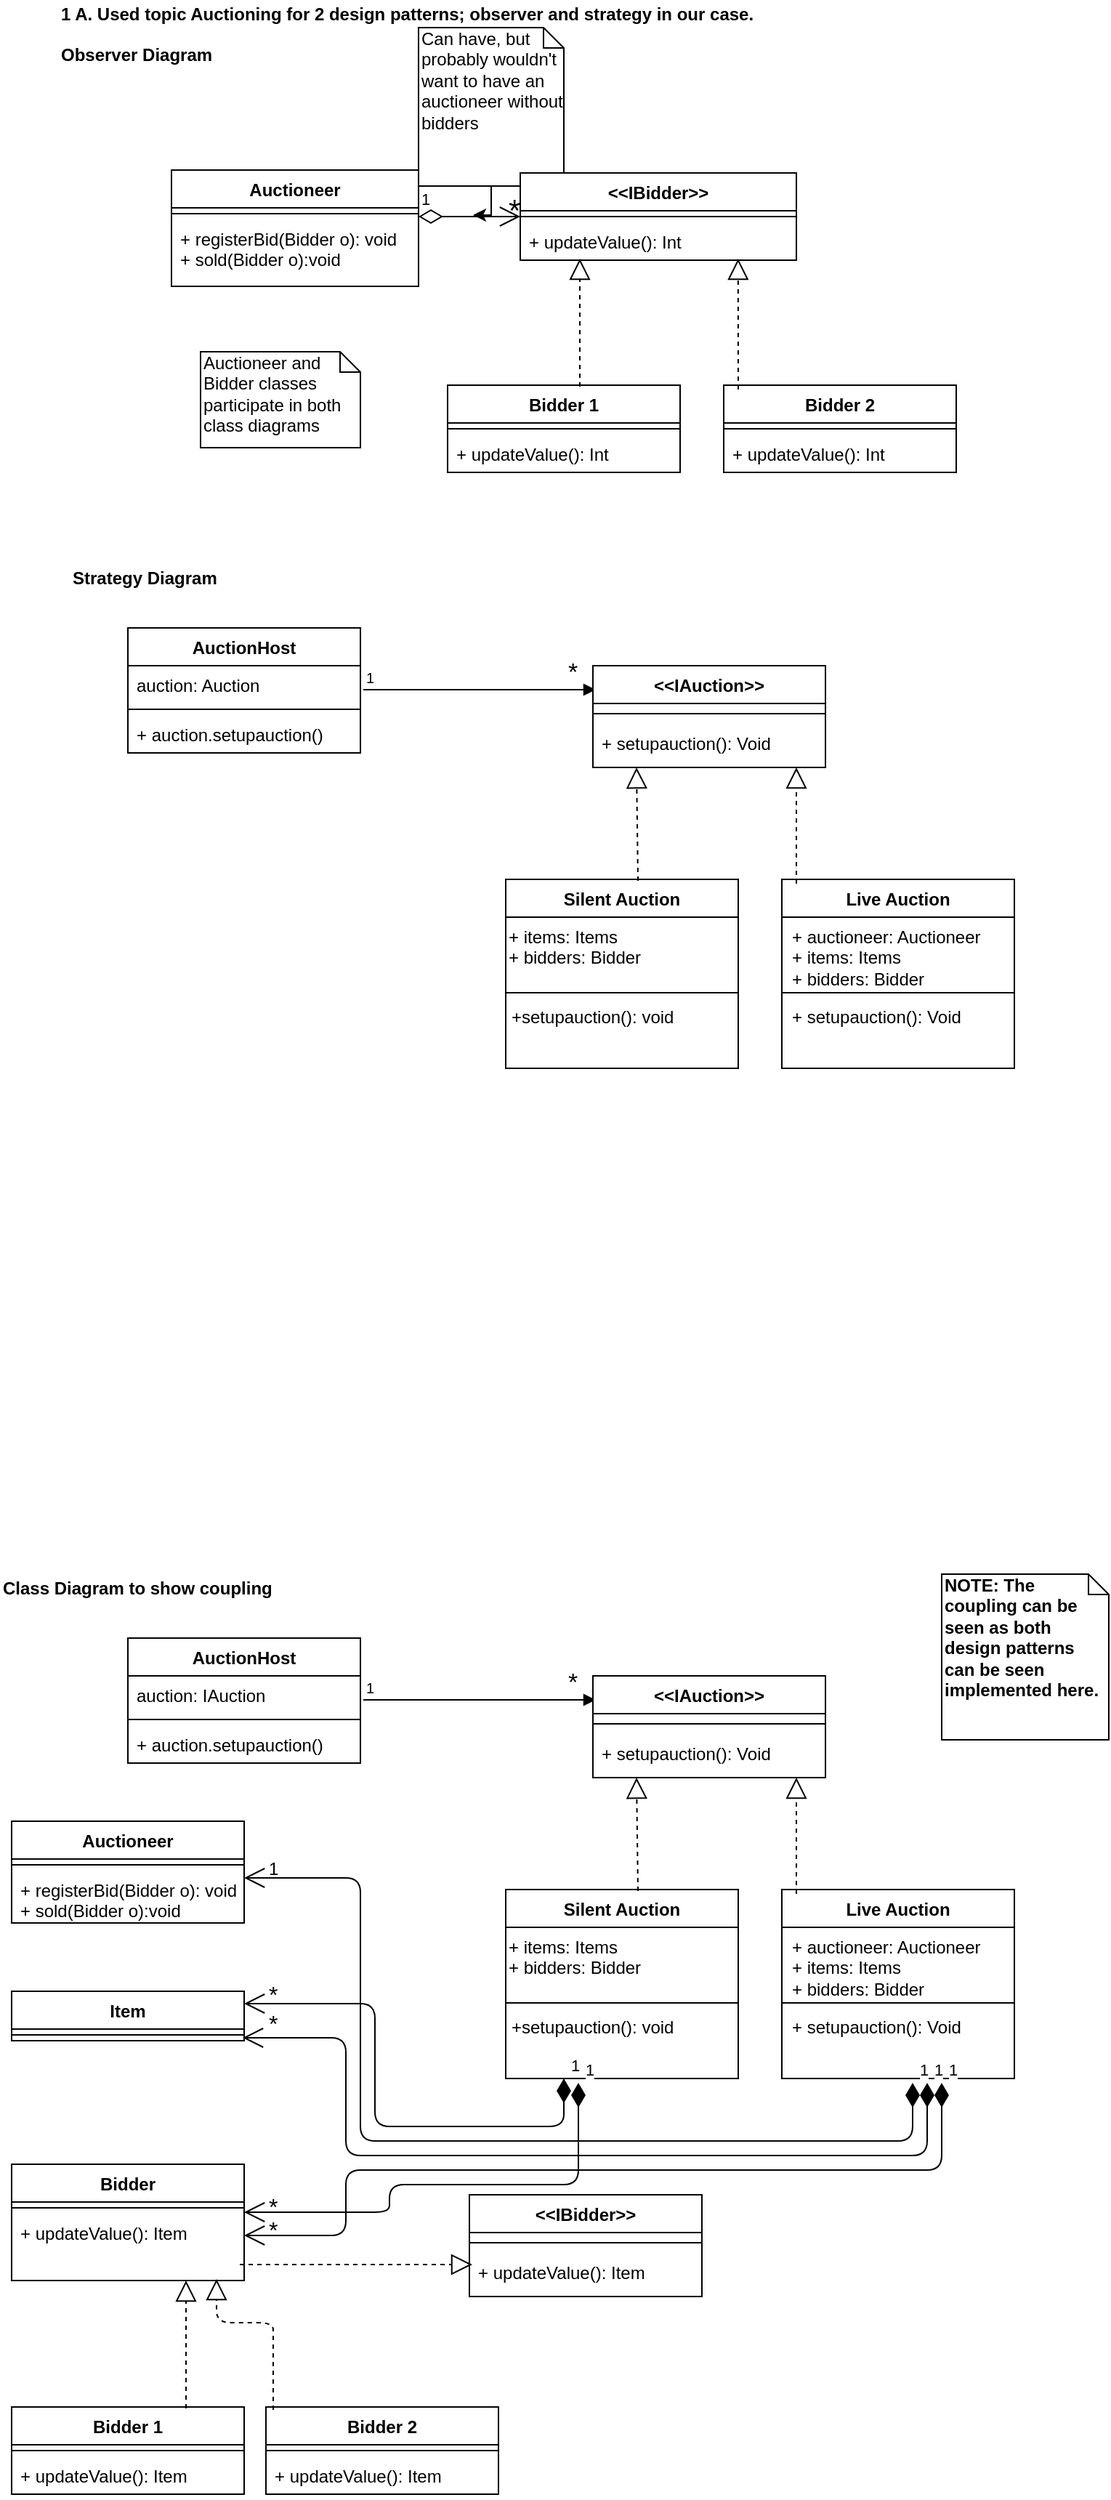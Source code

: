 <mxfile version="11.3.1" type="google" pages="1"><diagram id="iO-_6580WDwSa3CyobaQ" name="Page-1"><mxGraphModel dx="1038" dy="585" grid="1" gridSize="10" guides="1" tooltips="1" connect="1" arrows="1" fold="1" page="1" pageScale="1" pageWidth="850" pageHeight="1100" math="0" shadow="0"><root><mxCell id="0"/><mxCell id="1" parent="0"/><mxCell id="p7upY1fIDmewUziwC_lK-5" value="Can have, but probably wouldn't want to have an auctioneer without bidders" style="shape=note;whiteSpace=wrap;html=1;size=14;verticalAlign=top;align=left;spacingTop=-6;" parent="1" vertex="1"><mxGeometry x="310" y="51" width="100" height="109" as="geometry"/></mxCell><mxCell id="p7upY1fIDmewUziwC_lK-1" value="&lt;&lt;IBidder&gt;&gt;" style="swimlane;fontStyle=1;align=center;verticalAlign=top;childLayout=stackLayout;horizontal=1;startSize=26;horizontalStack=0;resizeParent=1;resizeParentMax=0;resizeLast=0;collapsible=1;marginBottom=0;" parent="1" vertex="1"><mxGeometry x="380" y="151" width="190" height="60" as="geometry"/></mxCell><mxCell id="p7upY1fIDmewUziwC_lK-3" value="" style="line;strokeWidth=1;fillColor=none;align=left;verticalAlign=middle;spacingTop=-1;spacingLeft=3;spacingRight=3;rotatable=0;labelPosition=right;points=[];portConstraint=eastwest;" parent="p7upY1fIDmewUziwC_lK-1" vertex="1"><mxGeometry y="26" width="190" height="8" as="geometry"/></mxCell><mxCell id="p7upY1fIDmewUziwC_lK-4" value="+ updateValue(): Int" style="text;strokeColor=none;fillColor=none;align=left;verticalAlign=top;spacingLeft=4;spacingRight=4;overflow=hidden;rotatable=0;points=[[0,0.5],[1,0.5]];portConstraint=eastwest;" parent="p7upY1fIDmewUziwC_lK-1" vertex="1"><mxGeometry y="34" width="190" height="26" as="geometry"/></mxCell><mxCell id="p7upY1fIDmewUziwC_lK-23" style="edgeStyle=orthogonalEdgeStyle;rounded=0;orthogonalLoop=1;jettySize=auto;html=1;" parent="1" source="p7upY1fIDmewUziwC_lK-5" edge="1"><mxGeometry relative="1" as="geometry"><mxPoint x="347" y="180" as="targetPoint"/></mxGeometry></mxCell><mxCell id="p7upY1fIDmewUziwC_lK-6" value="1 A. Used topic Auctioning for 2 design patterns; observer and strategy in our case." style="text;html=1;resizable=0;points=[];autosize=1;align=left;verticalAlign=top;spacingTop=-4;fontStyle=1" parent="1" vertex="1"><mxGeometry x="62" y="32" width="460" height="20" as="geometry"/></mxCell><mxCell id="p7upY1fIDmewUziwC_lK-7" value="Bidder 1" style="swimlane;fontStyle=1;align=center;verticalAlign=top;childLayout=stackLayout;horizontal=1;startSize=26;horizontalStack=0;resizeParent=1;resizeParentMax=0;resizeLast=0;collapsible=1;marginBottom=0;" parent="1" vertex="1"><mxGeometry x="330" y="297" width="160" height="60" as="geometry"/></mxCell><mxCell id="p7upY1fIDmewUziwC_lK-9" value="" style="line;strokeWidth=1;fillColor=none;align=left;verticalAlign=middle;spacingTop=-1;spacingLeft=3;spacingRight=3;rotatable=0;labelPosition=right;points=[];portConstraint=eastwest;" parent="p7upY1fIDmewUziwC_lK-7" vertex="1"><mxGeometry y="26" width="160" height="8" as="geometry"/></mxCell><mxCell id="p7upY1fIDmewUziwC_lK-10" value="+ updateValue(): Int" style="text;strokeColor=none;fillColor=none;align=left;verticalAlign=top;spacingLeft=4;spacingRight=4;overflow=hidden;rotatable=0;points=[[0,0.5],[1,0.5]];portConstraint=eastwest;" parent="p7upY1fIDmewUziwC_lK-7" vertex="1"><mxGeometry y="34" width="160" height="26" as="geometry"/></mxCell><mxCell id="p7upY1fIDmewUziwC_lK-11" value="Auctioneer" style="swimlane;fontStyle=1;align=center;verticalAlign=top;childLayout=stackLayout;horizontal=1;startSize=26;horizontalStack=0;resizeParent=1;resizeParentMax=0;resizeLast=0;collapsible=1;marginBottom=0;" parent="1" vertex="1"><mxGeometry x="140" y="149" width="170" height="80" as="geometry"/></mxCell><mxCell id="p7upY1fIDmewUziwC_lK-13" value="" style="line;strokeWidth=1;fillColor=none;align=left;verticalAlign=middle;spacingTop=-1;spacingLeft=3;spacingRight=3;rotatable=0;labelPosition=right;points=[];portConstraint=eastwest;" parent="p7upY1fIDmewUziwC_lK-11" vertex="1"><mxGeometry y="26" width="170" height="8" as="geometry"/></mxCell><mxCell id="p7upY1fIDmewUziwC_lK-14" value="+ registerBid(Bidder o): void&#10;+ sold(Bidder o):void" style="text;strokeColor=none;fillColor=none;align=left;verticalAlign=top;spacingLeft=4;spacingRight=4;overflow=hidden;rotatable=0;points=[[0,0.5],[1,0.5]];portConstraint=eastwest;" parent="p7upY1fIDmewUziwC_lK-11" vertex="1"><mxGeometry y="34" width="170" height="46" as="geometry"/></mxCell><mxCell id="p7upY1fIDmewUziwC_lK-15" value="Bidder 2" style="swimlane;fontStyle=1;align=center;verticalAlign=top;childLayout=stackLayout;horizontal=1;startSize=26;horizontalStack=0;resizeParent=1;resizeParentMax=0;resizeLast=0;collapsible=1;marginBottom=0;" parent="1" vertex="1"><mxGeometry x="520" y="297" width="160" height="60" as="geometry"/></mxCell><mxCell id="p7upY1fIDmewUziwC_lK-17" value="" style="line;strokeWidth=1;fillColor=none;align=left;verticalAlign=middle;spacingTop=-1;spacingLeft=3;spacingRight=3;rotatable=0;labelPosition=right;points=[];portConstraint=eastwest;" parent="p7upY1fIDmewUziwC_lK-15" vertex="1"><mxGeometry y="26" width="160" height="8" as="geometry"/></mxCell><mxCell id="p7upY1fIDmewUziwC_lK-18" value="+ updateValue(): Int" style="text;strokeColor=none;fillColor=none;align=left;verticalAlign=top;spacingLeft=4;spacingRight=4;overflow=hidden;rotatable=0;points=[[0,0.5],[1,0.5]];portConstraint=eastwest;" parent="p7upY1fIDmewUziwC_lK-15" vertex="1"><mxGeometry y="34" width="160" height="26" as="geometry"/></mxCell><mxCell id="p7upY1fIDmewUziwC_lK-19" value="" style="endArrow=block;dashed=1;endFill=0;endSize=12;html=1;" parent="1" edge="1"><mxGeometry width="160" relative="1" as="geometry"><mxPoint x="421" y="298" as="sourcePoint"/><mxPoint x="421" y="210" as="targetPoint"/></mxGeometry></mxCell><mxCell id="p7upY1fIDmewUziwC_lK-20" value="" style="endArrow=block;dashed=1;endFill=0;endSize=12;html=1;entryX=0.789;entryY=0.962;entryDx=0;entryDy=0;entryPerimeter=0;" parent="1" target="p7upY1fIDmewUziwC_lK-4" edge="1"><mxGeometry width="160" relative="1" as="geometry"><mxPoint x="530" y="300" as="sourcePoint"/><mxPoint x="521.04" y="224.488" as="targetPoint"/></mxGeometry></mxCell><mxCell id="p7upY1fIDmewUziwC_lK-21" value="1" style="endArrow=open;html=1;endSize=12;startArrow=diamondThin;startSize=14;startFill=0;edgeStyle=orthogonalEdgeStyle;align=left;verticalAlign=bottom;" parent="1" edge="1"><mxGeometry x="-1" y="3" relative="1" as="geometry"><mxPoint x="310" y="181" as="sourcePoint"/><mxPoint x="380" y="181" as="targetPoint"/></mxGeometry></mxCell><mxCell id="p7upY1fIDmewUziwC_lK-22" value="&lt;font style=&quot;font-size: 21px&quot;&gt;*&lt;/font&gt;" style="text;html=1;resizable=0;points=[];autosize=1;align=left;verticalAlign=top;spacingTop=-4;" parent="1" vertex="1"><mxGeometry x="370" y="161" width="20" height="20" as="geometry"/></mxCell><mxCell id="p7upY1fIDmewUziwC_lK-24" value="Strategy Diagram" style="text;html=1;resizable=0;points=[];autosize=1;align=left;verticalAlign=top;spacingTop=-4;fontStyle=1" parent="1" vertex="1"><mxGeometry x="70" y="420" width="110" height="20" as="geometry"/></mxCell><mxCell id="p7upY1fIDmewUziwC_lK-25" value="Observer Diagram" style="text;html=1;resizable=0;points=[];autosize=1;align=left;verticalAlign=top;spacingTop=-4;fontStyle=1" parent="1" vertex="1"><mxGeometry x="62" y="60" width="110" height="20" as="geometry"/></mxCell><mxCell id="p7upY1fIDmewUziwC_lK-26" value="AuctionHost" style="swimlane;fontStyle=1;align=center;verticalAlign=top;childLayout=stackLayout;horizontal=1;startSize=26;horizontalStack=0;resizeParent=1;resizeParentMax=0;resizeLast=0;collapsible=1;marginBottom=0;" parent="1" vertex="1"><mxGeometry x="110" y="464" width="160" height="86" as="geometry"/></mxCell><mxCell id="p7upY1fIDmewUziwC_lK-27" value="auction: Auction" style="text;strokeColor=none;fillColor=none;align=left;verticalAlign=top;spacingLeft=4;spacingRight=4;overflow=hidden;rotatable=0;points=[[0,0.5],[1,0.5]];portConstraint=eastwest;" parent="p7upY1fIDmewUziwC_lK-26" vertex="1"><mxGeometry y="26" width="160" height="26" as="geometry"/></mxCell><mxCell id="p7upY1fIDmewUziwC_lK-28" value="" style="line;strokeWidth=1;fillColor=none;align=left;verticalAlign=middle;spacingTop=-1;spacingLeft=3;spacingRight=3;rotatable=0;labelPosition=right;points=[];portConstraint=eastwest;" parent="p7upY1fIDmewUziwC_lK-26" vertex="1"><mxGeometry y="52" width="160" height="8" as="geometry"/></mxCell><mxCell id="p7upY1fIDmewUziwC_lK-29" value="+ auction.setupauction()" style="text;strokeColor=none;fillColor=none;align=left;verticalAlign=top;spacingLeft=4;spacingRight=4;overflow=hidden;rotatable=0;points=[[0,0.5],[1,0.5]];portConstraint=eastwest;" parent="p7upY1fIDmewUziwC_lK-26" vertex="1"><mxGeometry y="60" width="160" height="26" as="geometry"/></mxCell><mxCell id="p7upY1fIDmewUziwC_lK-30" value="" style="endArrow=block;endFill=1;html=1;edgeStyle=orthogonalEdgeStyle;align=left;verticalAlign=top;" parent="1" edge="1"><mxGeometry x="-1" relative="1" as="geometry"><mxPoint x="272" y="506.5" as="sourcePoint"/><mxPoint x="432" y="506.5" as="targetPoint"/></mxGeometry></mxCell><mxCell id="p7upY1fIDmewUziwC_lK-31" value="1" style="resizable=0;html=1;align=left;verticalAlign=bottom;labelBackgroundColor=#ffffff;fontSize=10;" parent="p7upY1fIDmewUziwC_lK-30" connectable="0" vertex="1"><mxGeometry x="-1" relative="1" as="geometry"/></mxCell><mxCell id="p7upY1fIDmewUziwC_lK-32" value="&lt;font style=&quot;font-size: 17px&quot;&gt;*&lt;/font&gt;" style="resizable=0;html=1;align=left;verticalAlign=bottom;labelBackgroundColor=#ffffff;fontSize=10;" parent="1" connectable="0" vertex="1"><mxGeometry x="280" y="516" as="geometry"><mxPoint x="131" y="-10" as="offset"/></mxGeometry></mxCell><mxCell id="p7upY1fIDmewUziwC_lK-33" value="&lt;&lt;IAuction&gt;&gt;" style="swimlane;fontStyle=1;align=center;verticalAlign=top;childLayout=stackLayout;horizontal=1;startSize=26;horizontalStack=0;resizeParent=1;resizeParentMax=0;resizeLast=0;collapsible=1;marginBottom=0;" parent="1" vertex="1"><mxGeometry x="430" y="490" width="160" height="70" as="geometry"/></mxCell><mxCell id="p7upY1fIDmewUziwC_lK-35" value="" style="line;strokeWidth=1;fillColor=none;align=left;verticalAlign=middle;spacingTop=-1;spacingLeft=3;spacingRight=3;rotatable=0;labelPosition=right;points=[];portConstraint=eastwest;" parent="p7upY1fIDmewUziwC_lK-33" vertex="1"><mxGeometry y="26" width="160" height="14" as="geometry"/></mxCell><mxCell id="p7upY1fIDmewUziwC_lK-36" value="+ setupauction(): Void" style="text;strokeColor=none;fillColor=none;align=left;verticalAlign=top;spacingLeft=4;spacingRight=4;overflow=hidden;rotatable=0;points=[[0,0.5],[1,0.5]];portConstraint=eastwest;" parent="p7upY1fIDmewUziwC_lK-33" vertex="1"><mxGeometry y="40" width="160" height="30" as="geometry"/></mxCell><mxCell id="p7upY1fIDmewUziwC_lK-37" value="Silent Auction" style="swimlane;fontStyle=1;align=center;verticalAlign=top;childLayout=stackLayout;horizontal=1;startSize=26;horizontalStack=0;resizeParent=1;resizeParentMax=0;resizeLast=0;collapsible=1;marginBottom=0;" parent="1" vertex="1"><mxGeometry x="370" y="637" width="160" height="130" as="geometry"/></mxCell><mxCell id="p7upY1fIDmewUziwC_lK-38" value="" style="line;strokeWidth=1;fillColor=none;align=left;verticalAlign=middle;spacingTop=-1;spacingLeft=3;spacingRight=3;rotatable=0;labelPosition=right;points=[];portConstraint=eastwest;" parent="p7upY1fIDmewUziwC_lK-37" vertex="1"><mxGeometry y="26" width="160" height="104" as="geometry"/></mxCell><mxCell id="p7upY1fIDmewUziwC_lK-40" value="Live Auction" style="swimlane;fontStyle=1;align=center;verticalAlign=top;childLayout=stackLayout;horizontal=1;startSize=26;horizontalStack=0;resizeParent=1;resizeParentMax=0;resizeLast=0;collapsible=1;marginBottom=0;" parent="1" vertex="1"><mxGeometry x="560" y="637" width="160" height="130" as="geometry"/></mxCell><mxCell id="p7upY1fIDmewUziwC_lK-41" value="" style="line;strokeWidth=1;fillColor=none;align=left;verticalAlign=middle;spacingTop=-1;spacingLeft=3;spacingRight=3;rotatable=0;labelPosition=right;points=[];portConstraint=eastwest;" parent="p7upY1fIDmewUziwC_lK-40" vertex="1"><mxGeometry y="26" width="160" height="104" as="geometry"/></mxCell><mxCell id="p7upY1fIDmewUziwC_lK-43" value="" style="endArrow=block;dashed=1;endFill=0;endSize=12;html=1;" parent="1" edge="1"><mxGeometry width="160" relative="1" as="geometry"><mxPoint x="461" y="638" as="sourcePoint"/><mxPoint x="460" y="560" as="targetPoint"/></mxGeometry></mxCell><mxCell id="p7upY1fIDmewUziwC_lK-44" value="" style="endArrow=block;dashed=1;endFill=0;endSize=12;html=1;" parent="1" edge="1"><mxGeometry width="160" relative="1" as="geometry"><mxPoint x="570" y="640" as="sourcePoint"/><mxPoint x="570" y="560" as="targetPoint"/></mxGeometry></mxCell><mxCell id="p7upY1fIDmewUziwC_lK-50" value="+ items: Items&lt;br&gt;+ bidders: Bidder" style="text;html=1;resizable=0;points=[];autosize=1;align=left;verticalAlign=top;spacingTop=-4;" parent="1" vertex="1"><mxGeometry x="370" y="666.5" width="110" height="30" as="geometry"/></mxCell><mxCell id="p7upY1fIDmewUziwC_lK-53" value="+setupauction(): void" style="text;html=1;resizable=0;points=[];autosize=1;align=left;verticalAlign=top;spacingTop=-4;" parent="1" vertex="1"><mxGeometry x="372" y="722" width="130" height="20" as="geometry"/></mxCell><mxCell id="p7upY1fIDmewUziwC_lK-54" value="+ auctioneer: Auctioneer&lt;br&gt;+ items: Items&lt;br&gt;+ bidders: Bidder" style="text;html=1;resizable=0;points=[];autosize=1;align=left;verticalAlign=top;spacingTop=-4;" parent="1" vertex="1"><mxGeometry x="565" y="666.5" width="150" height="40" as="geometry"/></mxCell><mxCell id="p7upY1fIDmewUziwC_lK-55" value="+ setupauction(): Void" style="text;html=1;resizable=0;points=[];autosize=1;align=left;verticalAlign=top;spacingTop=-4;" parent="1" vertex="1"><mxGeometry x="565" y="722" width="130" height="20" as="geometry"/></mxCell><mxCell id="39o7TJE5sg63mHe5Z8KZ-1" value="Class Diagram to show coupling" style="text;html=1;resizable=0;points=[];autosize=1;align=left;verticalAlign=top;spacingTop=-4;fontStyle=1" parent="1" vertex="1"><mxGeometry x="22" y="1115" width="190" height="20" as="geometry"/></mxCell><mxCell id="39o7TJE5sg63mHe5Z8KZ-2" value="AuctionHost" style="swimlane;fontStyle=1;align=center;verticalAlign=top;childLayout=stackLayout;horizontal=1;startSize=26;horizontalStack=0;resizeParent=1;resizeParentMax=0;resizeLast=0;collapsible=1;marginBottom=0;" parent="1" vertex="1"><mxGeometry x="110" y="1159" width="160" height="86" as="geometry"/></mxCell><mxCell id="39o7TJE5sg63mHe5Z8KZ-3" value="auction: IAuction" style="text;strokeColor=none;fillColor=none;align=left;verticalAlign=top;spacingLeft=4;spacingRight=4;overflow=hidden;rotatable=0;points=[[0,0.5],[1,0.5]];portConstraint=eastwest;" parent="39o7TJE5sg63mHe5Z8KZ-2" vertex="1"><mxGeometry y="26" width="160" height="26" as="geometry"/></mxCell><mxCell id="39o7TJE5sg63mHe5Z8KZ-4" value="" style="line;strokeWidth=1;fillColor=none;align=left;verticalAlign=middle;spacingTop=-1;spacingLeft=3;spacingRight=3;rotatable=0;labelPosition=right;points=[];portConstraint=eastwest;" parent="39o7TJE5sg63mHe5Z8KZ-2" vertex="1"><mxGeometry y="52" width="160" height="8" as="geometry"/></mxCell><mxCell id="39o7TJE5sg63mHe5Z8KZ-5" value="+ auction.setupauction()" style="text;strokeColor=none;fillColor=none;align=left;verticalAlign=top;spacingLeft=4;spacingRight=4;overflow=hidden;rotatable=0;points=[[0,0.5],[1,0.5]];portConstraint=eastwest;" parent="39o7TJE5sg63mHe5Z8KZ-2" vertex="1"><mxGeometry y="60" width="160" height="26" as="geometry"/></mxCell><mxCell id="39o7TJE5sg63mHe5Z8KZ-6" value="" style="endArrow=block;endFill=1;html=1;edgeStyle=orthogonalEdgeStyle;align=left;verticalAlign=top;" parent="1" edge="1"><mxGeometry x="-1" relative="1" as="geometry"><mxPoint x="272" y="1201.5" as="sourcePoint"/><mxPoint x="432" y="1201.5" as="targetPoint"/></mxGeometry></mxCell><mxCell id="39o7TJE5sg63mHe5Z8KZ-7" value="1" style="resizable=0;html=1;align=left;verticalAlign=bottom;labelBackgroundColor=#ffffff;fontSize=10;" parent="39o7TJE5sg63mHe5Z8KZ-6" connectable="0" vertex="1"><mxGeometry x="-1" relative="1" as="geometry"/></mxCell><mxCell id="39o7TJE5sg63mHe5Z8KZ-8" value="&lt;font style=&quot;font-size: 17px&quot;&gt;*&lt;/font&gt;" style="resizable=0;html=1;align=left;verticalAlign=bottom;labelBackgroundColor=#ffffff;fontSize=10;" parent="1" connectable="0" vertex="1"><mxGeometry x="280" y="1211" as="geometry"><mxPoint x="131" y="-10" as="offset"/></mxGeometry></mxCell><mxCell id="39o7TJE5sg63mHe5Z8KZ-9" value="&lt;&lt;IAuction&gt;&gt;" style="swimlane;fontStyle=1;align=center;verticalAlign=top;childLayout=stackLayout;horizontal=1;startSize=26;horizontalStack=0;resizeParent=1;resizeParentMax=0;resizeLast=0;collapsible=1;marginBottom=0;" parent="1" vertex="1"><mxGeometry x="430" y="1185" width="160" height="70" as="geometry"/></mxCell><mxCell id="39o7TJE5sg63mHe5Z8KZ-10" value="" style="line;strokeWidth=1;fillColor=none;align=left;verticalAlign=middle;spacingTop=-1;spacingLeft=3;spacingRight=3;rotatable=0;labelPosition=right;points=[];portConstraint=eastwest;" parent="39o7TJE5sg63mHe5Z8KZ-9" vertex="1"><mxGeometry y="26" width="160" height="14" as="geometry"/></mxCell><mxCell id="39o7TJE5sg63mHe5Z8KZ-11" value="+ setupauction(): Void" style="text;strokeColor=none;fillColor=none;align=left;verticalAlign=top;spacingLeft=4;spacingRight=4;overflow=hidden;rotatable=0;points=[[0,0.5],[1,0.5]];portConstraint=eastwest;" parent="39o7TJE5sg63mHe5Z8KZ-9" vertex="1"><mxGeometry y="40" width="160" height="30" as="geometry"/></mxCell><mxCell id="39o7TJE5sg63mHe5Z8KZ-12" value="Silent Auction" style="swimlane;fontStyle=1;align=center;verticalAlign=top;childLayout=stackLayout;horizontal=1;startSize=26;horizontalStack=0;resizeParent=1;resizeParentMax=0;resizeLast=0;collapsible=1;marginBottom=0;" parent="1" vertex="1"><mxGeometry x="370" y="1332" width="160" height="130" as="geometry"/></mxCell><mxCell id="39o7TJE5sg63mHe5Z8KZ-13" value="" style="line;strokeWidth=1;fillColor=none;align=left;verticalAlign=middle;spacingTop=-1;spacingLeft=3;spacingRight=3;rotatable=0;labelPosition=right;points=[];portConstraint=eastwest;" parent="39o7TJE5sg63mHe5Z8KZ-12" vertex="1"><mxGeometry y="26" width="160" height="104" as="geometry"/></mxCell><mxCell id="39o7TJE5sg63mHe5Z8KZ-14" value="Live Auction" style="swimlane;fontStyle=1;align=center;verticalAlign=top;childLayout=stackLayout;horizontal=1;startSize=26;horizontalStack=0;resizeParent=1;resizeParentMax=0;resizeLast=0;collapsible=1;marginBottom=0;" parent="1" vertex="1"><mxGeometry x="560" y="1332" width="160" height="130" as="geometry"/></mxCell><mxCell id="39o7TJE5sg63mHe5Z8KZ-15" value="" style="line;strokeWidth=1;fillColor=none;align=left;verticalAlign=middle;spacingTop=-1;spacingLeft=3;spacingRight=3;rotatable=0;labelPosition=right;points=[];portConstraint=eastwest;" parent="39o7TJE5sg63mHe5Z8KZ-14" vertex="1"><mxGeometry y="26" width="160" height="104" as="geometry"/></mxCell><mxCell id="39o7TJE5sg63mHe5Z8KZ-16" value="" style="endArrow=block;dashed=1;endFill=0;endSize=12;html=1;" parent="1" edge="1"><mxGeometry width="160" relative="1" as="geometry"><mxPoint x="461" y="1333" as="sourcePoint"/><mxPoint x="460" y="1255" as="targetPoint"/></mxGeometry></mxCell><mxCell id="39o7TJE5sg63mHe5Z8KZ-17" value="" style="endArrow=block;dashed=1;endFill=0;endSize=12;html=1;" parent="1" edge="1"><mxGeometry width="160" relative="1" as="geometry"><mxPoint x="570" y="1335" as="sourcePoint"/><mxPoint x="570" y="1255" as="targetPoint"/></mxGeometry></mxCell><mxCell id="39o7TJE5sg63mHe5Z8KZ-18" value="+ items: Items&lt;br&gt;+ bidders: Bidder" style="text;html=1;resizable=0;points=[];autosize=1;align=left;verticalAlign=top;spacingTop=-4;" parent="1" vertex="1"><mxGeometry x="370" y="1361.5" width="110" height="30" as="geometry"/></mxCell><mxCell id="39o7TJE5sg63mHe5Z8KZ-19" value="+setupauction(): void" style="text;html=1;resizable=0;points=[];autosize=1;align=left;verticalAlign=top;spacingTop=-4;" parent="1" vertex="1"><mxGeometry x="372" y="1417" width="130" height="20" as="geometry"/></mxCell><mxCell id="39o7TJE5sg63mHe5Z8KZ-20" value="+ auctioneer: Auctioneer&lt;br&gt;+ items: Items&lt;br&gt;+ bidders: Bidder" style="text;html=1;resizable=0;points=[];autosize=1;align=left;verticalAlign=top;spacingTop=-4;" parent="1" vertex="1"><mxGeometry x="565" y="1361.5" width="150" height="40" as="geometry"/></mxCell><mxCell id="39o7TJE5sg63mHe5Z8KZ-21" value="+ setupauction(): Void" style="text;html=1;resizable=0;points=[];autosize=1;align=left;verticalAlign=top;spacingTop=-4;" parent="1" vertex="1"><mxGeometry x="565" y="1417" width="130" height="20" as="geometry"/></mxCell><mxCell id="39o7TJE5sg63mHe5Z8KZ-22" value="Auctioneer" style="swimlane;fontStyle=1;align=center;verticalAlign=top;childLayout=stackLayout;horizontal=1;startSize=26;horizontalStack=0;resizeParent=1;resizeParentMax=0;resizeLast=0;collapsible=1;marginBottom=0;" parent="1" vertex="1"><mxGeometry x="30" y="1285" width="160" height="70" as="geometry"/></mxCell><mxCell id="39o7TJE5sg63mHe5Z8KZ-24" value="" style="line;strokeWidth=1;fillColor=none;align=left;verticalAlign=middle;spacingTop=-1;spacingLeft=3;spacingRight=3;rotatable=0;labelPosition=right;points=[];portConstraint=eastwest;" parent="39o7TJE5sg63mHe5Z8KZ-22" vertex="1"><mxGeometry y="26" width="160" height="8" as="geometry"/></mxCell><mxCell id="39o7TJE5sg63mHe5Z8KZ-25" value="+ registerBid(Bidder o): void&#10;+ sold(Bidder o):void" style="text;strokeColor=none;fillColor=none;align=left;verticalAlign=top;spacingLeft=4;spacingRight=4;overflow=hidden;rotatable=0;points=[[0,0.5],[1,0.5]];portConstraint=eastwest;" parent="39o7TJE5sg63mHe5Z8KZ-22" vertex="1"><mxGeometry y="34" width="160" height="36" as="geometry"/></mxCell><mxCell id="39o7TJE5sg63mHe5Z8KZ-26" value="1" style="endArrow=open;html=1;endSize=12;startArrow=diamondThin;startSize=14;startFill=1;edgeStyle=orthogonalEdgeStyle;align=left;verticalAlign=bottom;entryX=1;entryY=0.5;entryDx=0;entryDy=0;endFill=0;exitX=1;exitY=0.5;exitDx=0;exitDy=0;" parent="39o7TJE5sg63mHe5Z8KZ-22" edge="1"><mxGeometry x="-1" y="3" relative="1" as="geometry"><mxPoint x="620" y="180" as="sourcePoint"/><mxPoint x="160" y="39" as="targetPoint"/><Array as="points"><mxPoint x="620" y="220"/><mxPoint x="240" y="220"/><mxPoint x="240" y="39"/></Array></mxGeometry></mxCell><mxCell id="39o7TJE5sg63mHe5Z8KZ-27" value="Bidder" style="swimlane;fontStyle=1;align=center;verticalAlign=top;childLayout=stackLayout;horizontal=1;startSize=26;horizontalStack=0;resizeParent=1;resizeParentMax=0;resizeLast=0;collapsible=1;marginBottom=0;" parent="1" vertex="1"><mxGeometry x="30" y="1521" width="160" height="80" as="geometry"/></mxCell><mxCell id="39o7TJE5sg63mHe5Z8KZ-29" value="" style="line;strokeWidth=1;fillColor=none;align=left;verticalAlign=middle;spacingTop=-1;spacingLeft=3;spacingRight=3;rotatable=0;labelPosition=right;points=[];portConstraint=eastwest;" parent="39o7TJE5sg63mHe5Z8KZ-27" vertex="1"><mxGeometry y="26" width="160" height="8" as="geometry"/></mxCell><mxCell id="39o7TJE5sg63mHe5Z8KZ-30" value="+ updateValue(): Item" style="text;strokeColor=none;fillColor=none;align=left;verticalAlign=top;spacingLeft=4;spacingRight=4;overflow=hidden;rotatable=0;points=[[0,0.5],[1,0.5]];portConstraint=eastwest;" parent="39o7TJE5sg63mHe5Z8KZ-27" vertex="1"><mxGeometry y="34" width="160" height="46" as="geometry"/></mxCell><mxCell id="39o7TJE5sg63mHe5Z8KZ-35" value="1" style="endArrow=open;html=1;endSize=12;startArrow=diamondThin;startSize=14;startFill=1;edgeStyle=orthogonalEdgeStyle;align=left;verticalAlign=bottom;endFill=0;entryX=0.994;entryY=-0.058;entryDx=0;entryDy=0;entryPerimeter=0;" parent="1" edge="1"><mxGeometry x="-1" y="3" relative="1" as="geometry"><mxPoint x="660" y="1465" as="sourcePoint"/><mxPoint x="189" y="1434" as="targetPoint"/><Array as="points"><mxPoint x="660" y="1515"/><mxPoint x="260" y="1515"/><mxPoint x="260" y="1434"/></Array></mxGeometry></mxCell><mxCell id="39o7TJE5sg63mHe5Z8KZ-36" value="1" style="endArrow=open;html=1;endSize=12;startArrow=diamondThin;startSize=14;startFill=1;edgeStyle=orthogonalEdgeStyle;align=left;verticalAlign=bottom;endFill=0;" parent="1" edge="1"><mxGeometry x="-1" y="3" relative="1" as="geometry"><mxPoint x="670" y="1465" as="sourcePoint"/><mxPoint x="190" y="1570" as="targetPoint"/><Array as="points"><mxPoint x="670" y="1525"/><mxPoint x="260" y="1525"/><mxPoint x="260" y="1570"/></Array></mxGeometry></mxCell><mxCell id="39o7TJE5sg63mHe5Z8KZ-37" value="1" style="endArrow=open;html=1;endSize=12;startArrow=diamondThin;startSize=14;startFill=1;edgeStyle=orthogonalEdgeStyle;align=left;verticalAlign=bottom;endFill=0;exitX=0.25;exitY=1;exitDx=0;exitDy=0;entryX=1;entryY=0.25;entryDx=0;entryDy=0;" parent="1" source="39o7TJE5sg63mHe5Z8KZ-12" target="39o7TJE5sg63mHe5Z8KZ-45" edge="1"><mxGeometry x="-1" y="3" relative="1" as="geometry"><mxPoint x="660" y="1475" as="sourcePoint"/><mxPoint x="190" y="1426" as="targetPoint"/><Array as="points"><mxPoint x="410" y="1495"/><mxPoint x="280" y="1495"/><mxPoint x="280" y="1411"/></Array></mxGeometry></mxCell><mxCell id="39o7TJE5sg63mHe5Z8KZ-38" value="1" style="endArrow=open;html=1;endSize=12;startArrow=diamondThin;startSize=14;startFill=1;edgeStyle=orthogonalEdgeStyle;align=left;verticalAlign=bottom;entryX=1;entryY=0.5;entryDx=0;entryDy=0;endFill=0;" parent="1" edge="1"><mxGeometry x="-1" y="3" relative="1" as="geometry"><mxPoint x="420" y="1465" as="sourcePoint"/><mxPoint x="190" y="1554" as="targetPoint"/><Array as="points"><mxPoint x="420" y="1535"/><mxPoint x="290" y="1535"/><mxPoint x="290" y="1554"/></Array></mxGeometry></mxCell><mxCell id="39o7TJE5sg63mHe5Z8KZ-39" value="1" style="text;html=1;resizable=0;points=[];autosize=1;align=left;verticalAlign=top;spacingTop=-4;" parent="1" vertex="1"><mxGeometry x="205" y="1308" width="20" height="20" as="geometry"/></mxCell><mxCell id="39o7TJE5sg63mHe5Z8KZ-40" value="&lt;font style=&quot;font-size: 16px&quot;&gt;*&lt;/font&gt;" style="text;html=1;resizable=0;points=[];autosize=1;align=left;verticalAlign=top;spacingTop=-4;" parent="1" vertex="1"><mxGeometry x="205" y="1392" width="20" height="20" as="geometry"/></mxCell><mxCell id="39o7TJE5sg63mHe5Z8KZ-41" value="&lt;font style=&quot;font-size: 16px&quot;&gt;*&lt;/font&gt;" style="text;html=1;resizable=0;points=[];autosize=1;align=left;verticalAlign=top;spacingTop=-4;" parent="1" vertex="1"><mxGeometry x="205" y="1412" width="20" height="20" as="geometry"/></mxCell><mxCell id="39o7TJE5sg63mHe5Z8KZ-42" value="&lt;font style=&quot;font-size: 16px&quot;&gt;*&lt;/font&gt;" style="text;html=1;resizable=0;points=[];autosize=1;align=left;verticalAlign=top;spacingTop=-4;" parent="1" vertex="1"><mxGeometry x="205" y="1538" width="20" height="20" as="geometry"/></mxCell><mxCell id="39o7TJE5sg63mHe5Z8KZ-43" value="&lt;font style=&quot;font-size: 16px&quot;&gt;*&lt;/font&gt;" style="text;html=1;resizable=0;points=[];autosize=1;align=left;verticalAlign=top;spacingTop=-4;" parent="1" vertex="1"><mxGeometry x="205" y="1554" width="20" height="20" as="geometry"/></mxCell><mxCell id="39o7TJE5sg63mHe5Z8KZ-44" value="&lt;b&gt;NOTE: The coupling can be seen as both design patterns can be seen implemented here.&lt;/b&gt;" style="shape=note;whiteSpace=wrap;html=1;size=14;verticalAlign=top;align=left;spacingTop=-6;" parent="1" vertex="1"><mxGeometry x="670" y="1115" width="115" height="114" as="geometry"/></mxCell><mxCell id="39o7TJE5sg63mHe5Z8KZ-45" value="Item" style="swimlane;fontStyle=1;align=center;verticalAlign=top;childLayout=stackLayout;horizontal=1;startSize=26;horizontalStack=0;resizeParent=1;resizeParentMax=0;resizeLast=0;collapsible=1;marginBottom=0;" parent="1" vertex="1"><mxGeometry x="30" y="1402" width="160" height="34" as="geometry"/></mxCell><mxCell id="39o7TJE5sg63mHe5Z8KZ-47" value="" style="line;strokeWidth=1;fillColor=none;align=left;verticalAlign=middle;spacingTop=-1;spacingLeft=3;spacingRight=3;rotatable=0;labelPosition=right;points=[];portConstraint=eastwest;" parent="39o7TJE5sg63mHe5Z8KZ-45" vertex="1"><mxGeometry y="26" width="160" height="8" as="geometry"/></mxCell><mxCell id="39o7TJE5sg63mHe5Z8KZ-49" value="" style="endArrow=block;dashed=1;endFill=0;endSize=12;html=1;" parent="1" edge="1"><mxGeometry width="160" relative="1" as="geometry"><mxPoint x="187" y="1590" as="sourcePoint"/><mxPoint x="347" y="1590" as="targetPoint"/></mxGeometry></mxCell><mxCell id="39o7TJE5sg63mHe5Z8KZ-50" value="&lt;&lt;IBidder&gt;&gt;" style="swimlane;fontStyle=1;align=center;verticalAlign=top;childLayout=stackLayout;horizontal=1;startSize=26;horizontalStack=0;resizeParent=1;resizeParentMax=0;resizeLast=0;collapsible=1;marginBottom=0;" parent="1" vertex="1"><mxGeometry x="345" y="1542" width="160" height="70" as="geometry"/></mxCell><mxCell id="39o7TJE5sg63mHe5Z8KZ-51" value="" style="line;strokeWidth=1;fillColor=none;align=left;verticalAlign=middle;spacingTop=-1;spacingLeft=3;spacingRight=3;rotatable=0;labelPosition=right;points=[];portConstraint=eastwest;" parent="39o7TJE5sg63mHe5Z8KZ-50" vertex="1"><mxGeometry y="26" width="160" height="14" as="geometry"/></mxCell><mxCell id="39o7TJE5sg63mHe5Z8KZ-52" value="+ updateValue(): Item" style="text;strokeColor=none;fillColor=none;align=left;verticalAlign=top;spacingLeft=4;spacingRight=4;overflow=hidden;rotatable=0;points=[[0,0.5],[1,0.5]];portConstraint=eastwest;" parent="39o7TJE5sg63mHe5Z8KZ-50" vertex="1"><mxGeometry y="40" width="160" height="30" as="geometry"/></mxCell><mxCell id="39o7TJE5sg63mHe5Z8KZ-54" value="Bidder 1" style="swimlane;fontStyle=1;align=center;verticalAlign=top;childLayout=stackLayout;horizontal=1;startSize=26;horizontalStack=0;resizeParent=1;resizeParentMax=0;resizeLast=0;collapsible=1;marginBottom=0;" parent="1" vertex="1"><mxGeometry x="30" y="1688" width="160" height="60" as="geometry"/></mxCell><mxCell id="39o7TJE5sg63mHe5Z8KZ-55" value="" style="line;strokeWidth=1;fillColor=none;align=left;verticalAlign=middle;spacingTop=-1;spacingLeft=3;spacingRight=3;rotatable=0;labelPosition=right;points=[];portConstraint=eastwest;" parent="39o7TJE5sg63mHe5Z8KZ-54" vertex="1"><mxGeometry y="26" width="160" height="8" as="geometry"/></mxCell><mxCell id="39o7TJE5sg63mHe5Z8KZ-56" value="+ updateValue(): Item" style="text;strokeColor=none;fillColor=none;align=left;verticalAlign=top;spacingLeft=4;spacingRight=4;overflow=hidden;rotatable=0;points=[[0,0.5],[1,0.5]];portConstraint=eastwest;" parent="39o7TJE5sg63mHe5Z8KZ-54" vertex="1"><mxGeometry y="34" width="160" height="26" as="geometry"/></mxCell><mxCell id="39o7TJE5sg63mHe5Z8KZ-57" value="Bidder 2" style="swimlane;fontStyle=1;align=center;verticalAlign=top;childLayout=stackLayout;horizontal=1;startSize=26;horizontalStack=0;resizeParent=1;resizeParentMax=0;resizeLast=0;collapsible=1;marginBottom=0;" parent="1" vertex="1"><mxGeometry x="205" y="1688" width="160" height="60" as="geometry"/></mxCell><mxCell id="39o7TJE5sg63mHe5Z8KZ-58" value="" style="line;strokeWidth=1;fillColor=none;align=left;verticalAlign=middle;spacingTop=-1;spacingLeft=3;spacingRight=3;rotatable=0;labelPosition=right;points=[];portConstraint=eastwest;" parent="39o7TJE5sg63mHe5Z8KZ-57" vertex="1"><mxGeometry y="26" width="160" height="8" as="geometry"/></mxCell><mxCell id="39o7TJE5sg63mHe5Z8KZ-59" value="+ updateValue(): Item" style="text;strokeColor=none;fillColor=none;align=left;verticalAlign=top;spacingLeft=4;spacingRight=4;overflow=hidden;rotatable=0;points=[[0,0.5],[1,0.5]];portConstraint=eastwest;" parent="39o7TJE5sg63mHe5Z8KZ-57" vertex="1"><mxGeometry y="34" width="160" height="26" as="geometry"/></mxCell><mxCell id="39o7TJE5sg63mHe5Z8KZ-60" value="" style="endArrow=block;dashed=1;endFill=0;endSize=12;html=1;" parent="1" edge="1"><mxGeometry width="160" relative="1" as="geometry"><mxPoint x="150" y="1689" as="sourcePoint"/><mxPoint x="150" y="1601" as="targetPoint"/></mxGeometry></mxCell><mxCell id="39o7TJE5sg63mHe5Z8KZ-61" value="" style="endArrow=block;dashed=1;endFill=0;endSize=12;html=1;" parent="1" edge="1"><mxGeometry width="160" relative="1" as="geometry"><mxPoint x="210" y="1690" as="sourcePoint"/><mxPoint x="171" y="1600" as="targetPoint"/><Array as="points"><mxPoint x="210" y="1690"/><mxPoint x="210" y="1650"/><mxPoint x="210" y="1630"/><mxPoint x="171" y="1630"/></Array></mxGeometry></mxCell><mxCell id="aTNMvW-FMbrvwDtDV9oU-1" value="Auctioneer and Bidder classes participate in both class diagrams" style="shape=note;whiteSpace=wrap;html=1;size=14;verticalAlign=top;align=left;spacingTop=-6;" vertex="1" parent="1"><mxGeometry x="160" y="274" width="110" height="66" as="geometry"/></mxCell></root></mxGraphModel></diagram></mxfile>